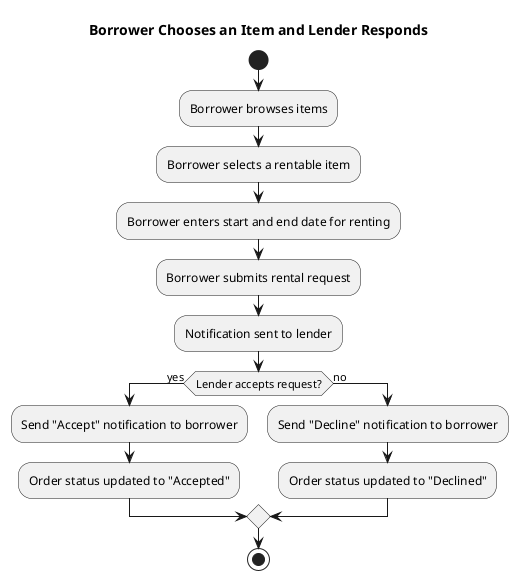 @startuml
'https://plantuml.com/activity-diagram-beta

start
title Borrower Chooses an Item and Lender Responds
:Borrower browses items;
:Borrower selects a rentable item;
:Borrower enters start and end date for renting;
:Borrower submits rental request;
:Notification sent to lender;

if (Lender accepts request?) then (yes)
    :Send "Accept" notification to borrower;
    :Order status updated to "Accepted";
else (no)
    :Send "Decline" notification to borrower;
    :Order status updated to "Declined";
endif

stop
@enduml

@startuml
title Borrower Returns the Rentable Item


start

:Borrower reaches return due date;
repeat
    :Borrower pushes "Return Item" button;
    :Order status updated to "Returning";
    :Item status updated to "Unavailable";
    :Payment calculated based on daily price;
    :Borrower directed to payment page;
    :Borrower completes payment;
repeat while (Item sent back within 24 hours?) is (no) not (yes)
        :Order marked as "Completed";
        :Lender notified of return completion;
        :Borrower pushes "Confirm Item Returned" button;
        :Item status updated to "Available";

stop
@enduml

@startuml
title User Likes an Item and Adds It to Wishlist

start

:User browses items;
:User selects an item;
:User clicks "Like" button;

if (Item already in wishlist?) then (yes)
    :Notify user "Item already in wishlist";
else (no)
    :Add item to user's wishlist;
    :Notify user "Item added to wishlist";
endif

stop
@enduml

@startuml
title Account Creation

start

:User navigates to the registration page;
:User enters personal details (name, email, password);
:Validate user input;

if (Validation successful?) then (yes)
    :Create new User object;
    :Save user details in UserDatabase;
    :Send confirmation email to user;
    if (User confirms email?) then (yes)
        :Mark account as "Verified";
        :Notify user "Account successfully created";
    else (no)
        :Keep account as "Unverified";
        :Send reminder email to confirm account;
    endif
else (no)
    :Notify user of validation errors;
    :Prompt user to re-enter details;
endif

stop
@enduml

@startuml
title User Searches and Rents an Item

start

:User searches for an item;
:Display search results;
:User applies filters to refine results;
:Display filtered results;
:User selects an item;

if (User wants to like the item?) then (yes)
    :Add item to wishlist;
endif

if (User wants to rent the item?) then (yes)
    if (Item is available?) then (yes)
        :Place an order for the item;
        :Notify lender of the order;
    else (no)
'        stop
    endif
endif

stop
@enduml

@startuml
title Leaving a Review

start

:User navigates to rented items;
:User selects an item to review;
:User clicks "Leave Review" button;
:User enters rating and comment;
:Create a new Review object;
:Associate review with user and item;
:Save review to database;
:Notify user "Review submitted successfully";

stop
@enduml









